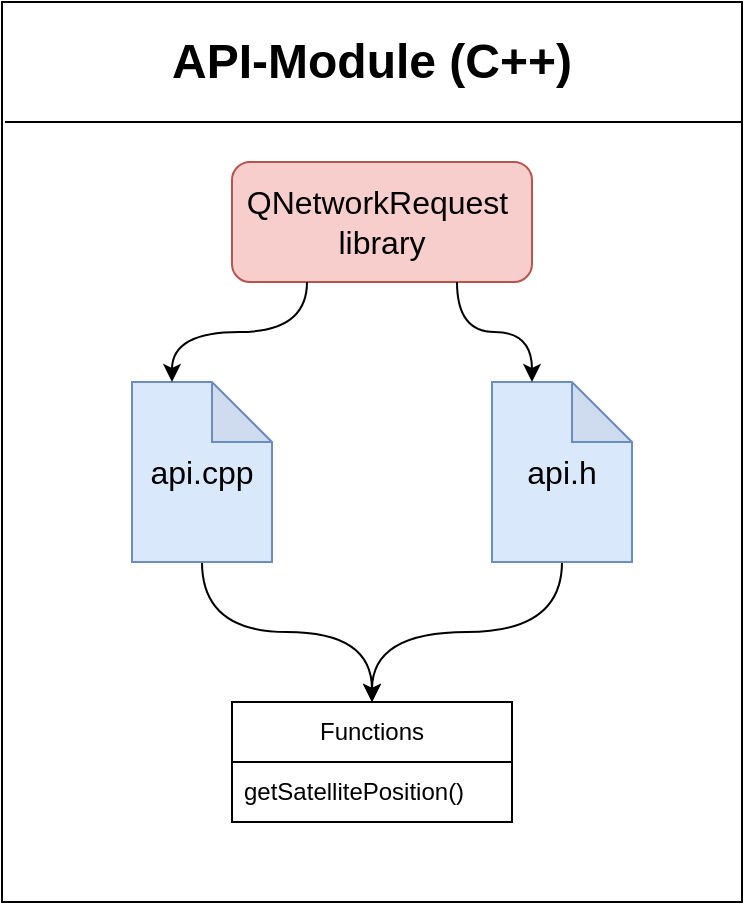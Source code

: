 <mxfile version="23.0.2" type="device">
  <diagram name="Seite-1" id="zcTB1IPGnx5BT9b8Xr2F">
    <mxGraphModel dx="1050" dy="634" grid="1" gridSize="10" guides="1" tooltips="1" connect="1" arrows="1" fold="1" page="1" pageScale="1" pageWidth="1169" pageHeight="827" math="0" shadow="0">
      <root>
        <mxCell id="0" />
        <mxCell id="1" parent="0" />
        <mxCell id="_jrcHpareaEvk5Rr-TCT-1" value="&lt;font style=&quot;font-size: 16px;&quot;&gt;QNetworkRequest&amp;nbsp;&lt;br&gt;library&lt;/font&gt;" style="rounded=1;whiteSpace=wrap;html=1;fillColor=#f8cecc;strokeColor=#b85450;" vertex="1" parent="1">
          <mxGeometry x="440" y="140" width="150" height="60" as="geometry" />
        </mxCell>
        <mxCell id="_jrcHpareaEvk5Rr-TCT-13" style="edgeStyle=orthogonalEdgeStyle;rounded=0;orthogonalLoop=1;jettySize=auto;html=1;exitX=0.5;exitY=1;exitDx=0;exitDy=0;exitPerimeter=0;entryX=0.5;entryY=0;entryDx=0;entryDy=0;curved=1;" edge="1" parent="1" source="_jrcHpareaEvk5Rr-TCT-2" target="_jrcHpareaEvk5Rr-TCT-4">
          <mxGeometry relative="1" as="geometry" />
        </mxCell>
        <mxCell id="_jrcHpareaEvk5Rr-TCT-2" value="&lt;font style=&quot;font-size: 16px;&quot;&gt;api.cpp&lt;/font&gt;" style="shape=note;whiteSpace=wrap;html=1;backgroundOutline=1;darkOpacity=0.05;fillColor=#dae8fc;strokeColor=#6c8ebf;" vertex="1" parent="1">
          <mxGeometry x="390" y="250" width="70" height="90" as="geometry" />
        </mxCell>
        <mxCell id="_jrcHpareaEvk5Rr-TCT-15" style="edgeStyle=orthogonalEdgeStyle;rounded=0;orthogonalLoop=1;jettySize=auto;html=1;exitX=0.5;exitY=1;exitDx=0;exitDy=0;exitPerimeter=0;entryX=0.5;entryY=0;entryDx=0;entryDy=0;curved=1;" edge="1" parent="1" source="_jrcHpareaEvk5Rr-TCT-3" target="_jrcHpareaEvk5Rr-TCT-4">
          <mxGeometry relative="1" as="geometry" />
        </mxCell>
        <mxCell id="_jrcHpareaEvk5Rr-TCT-3" value="&lt;font style=&quot;font-size: 16px;&quot;&gt;api.h&lt;/font&gt;" style="shape=note;whiteSpace=wrap;html=1;backgroundOutline=1;darkOpacity=0.05;fillColor=#dae8fc;strokeColor=#6c8ebf;" vertex="1" parent="1">
          <mxGeometry x="570" y="250" width="70" height="90" as="geometry" />
        </mxCell>
        <mxCell id="_jrcHpareaEvk5Rr-TCT-4" value="Functions" style="swimlane;fontStyle=0;childLayout=stackLayout;horizontal=1;startSize=30;horizontalStack=0;resizeParent=1;resizeParentMax=0;resizeLast=0;collapsible=1;marginBottom=0;whiteSpace=wrap;html=1;" vertex="1" parent="1">
          <mxGeometry x="440" y="410" width="140" height="60" as="geometry" />
        </mxCell>
        <mxCell id="_jrcHpareaEvk5Rr-TCT-6" value="getSatellitePosition()" style="text;strokeColor=none;fillColor=none;align=left;verticalAlign=middle;spacingLeft=4;spacingRight=4;overflow=hidden;points=[[0,0.5],[1,0.5]];portConstraint=eastwest;rotatable=0;whiteSpace=wrap;html=1;" vertex="1" parent="_jrcHpareaEvk5Rr-TCT-4">
          <mxGeometry y="30" width="140" height="30" as="geometry" />
        </mxCell>
        <mxCell id="_jrcHpareaEvk5Rr-TCT-10" style="edgeStyle=orthogonalEdgeStyle;rounded=0;orthogonalLoop=1;jettySize=auto;html=1;exitX=0.75;exitY=1;exitDx=0;exitDy=0;entryX=0;entryY=0;entryDx=20;entryDy=0;entryPerimeter=0;curved=1;" edge="1" parent="1" source="_jrcHpareaEvk5Rr-TCT-1" target="_jrcHpareaEvk5Rr-TCT-3">
          <mxGeometry relative="1" as="geometry" />
        </mxCell>
        <mxCell id="_jrcHpareaEvk5Rr-TCT-11" style="edgeStyle=orthogonalEdgeStyle;rounded=0;orthogonalLoop=1;jettySize=auto;html=1;exitX=0.25;exitY=1;exitDx=0;exitDy=0;entryX=0;entryY=0;entryDx=20;entryDy=0;entryPerimeter=0;curved=1;" edge="1" parent="1" source="_jrcHpareaEvk5Rr-TCT-1" target="_jrcHpareaEvk5Rr-TCT-2">
          <mxGeometry relative="1" as="geometry" />
        </mxCell>
        <mxCell id="_jrcHpareaEvk5Rr-TCT-17" value="" style="rounded=0;whiteSpace=wrap;html=1;fillColor=none;" vertex="1" parent="1">
          <mxGeometry x="325" y="60" width="370" height="450" as="geometry" />
        </mxCell>
        <mxCell id="_jrcHpareaEvk5Rr-TCT-19" style="edgeStyle=orthogonalEdgeStyle;rounded=0;orthogonalLoop=1;jettySize=auto;html=1;exitX=0.5;exitY=1;exitDx=0;exitDy=0;" edge="1" parent="1" source="_jrcHpareaEvk5Rr-TCT-17" target="_jrcHpareaEvk5Rr-TCT-17">
          <mxGeometry relative="1" as="geometry" />
        </mxCell>
        <mxCell id="_jrcHpareaEvk5Rr-TCT-20" value="&lt;h1&gt;API-Module (C++)&lt;/h1&gt;" style="text;html=1;strokeColor=none;fillColor=none;spacing=5;spacingTop=-20;whiteSpace=wrap;overflow=hidden;rounded=0;" vertex="1" parent="1">
          <mxGeometry x="405" y="70" width="220" height="40" as="geometry" />
        </mxCell>
        <mxCell id="_jrcHpareaEvk5Rr-TCT-21" value="" style="endArrow=none;html=1;rounded=0;entryX=0.996;entryY=0.14;entryDx=0;entryDy=0;entryPerimeter=0;" edge="1" parent="1">
          <mxGeometry width="50" height="50" relative="1" as="geometry">
            <mxPoint x="326.48" y="120" as="sourcePoint" />
            <mxPoint x="695" y="120" as="targetPoint" />
          </mxGeometry>
        </mxCell>
        <mxCell id="_jrcHpareaEvk5Rr-TCT-23" style="edgeStyle=orthogonalEdgeStyle;rounded=0;orthogonalLoop=1;jettySize=auto;html=1;exitX=0.5;exitY=1;exitDx=0;exitDy=0;" edge="1" parent="1" source="_jrcHpareaEvk5Rr-TCT-17" target="_jrcHpareaEvk5Rr-TCT-17">
          <mxGeometry relative="1" as="geometry" />
        </mxCell>
      </root>
    </mxGraphModel>
  </diagram>
</mxfile>
